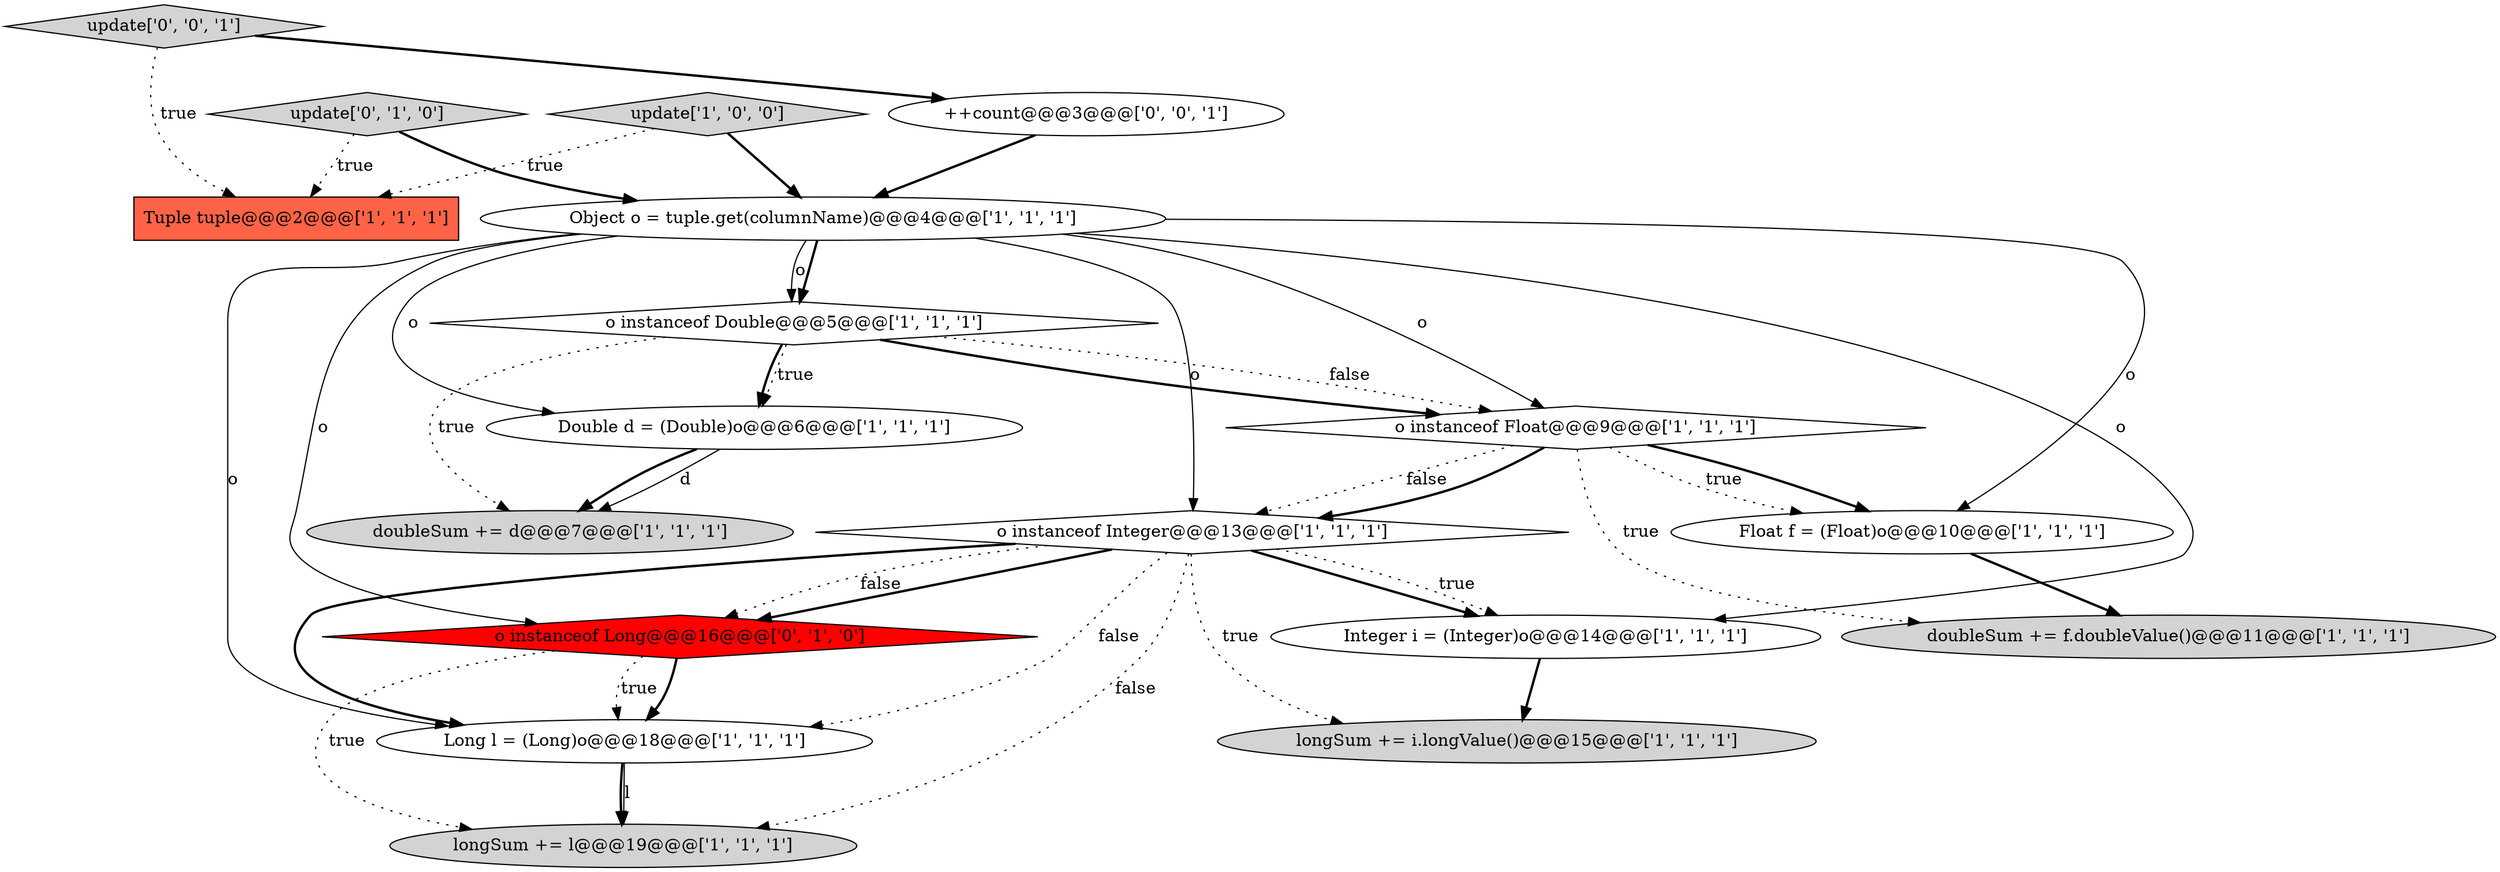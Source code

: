 digraph {
2 [style = filled, label = "o instanceof Float@@@9@@@['1', '1', '1']", fillcolor = white, shape = diamond image = "AAA0AAABBB1BBB"];
16 [style = filled, label = "++count@@@3@@@['0', '0', '1']", fillcolor = white, shape = ellipse image = "AAA0AAABBB3BBB"];
17 [style = filled, label = "update['0', '0', '1']", fillcolor = lightgray, shape = diamond image = "AAA0AAABBB3BBB"];
11 [style = filled, label = "Long l = (Long)o@@@18@@@['1', '1', '1']", fillcolor = white, shape = ellipse image = "AAA0AAABBB1BBB"];
10 [style = filled, label = "longSum += l@@@19@@@['1', '1', '1']", fillcolor = lightgray, shape = ellipse image = "AAA0AAABBB1BBB"];
12 [style = filled, label = "Tuple tuple@@@2@@@['1', '1', '1']", fillcolor = tomato, shape = box image = "AAA0AAABBB1BBB"];
13 [style = filled, label = "o instanceof Double@@@5@@@['1', '1', '1']", fillcolor = white, shape = diamond image = "AAA0AAABBB1BBB"];
14 [style = filled, label = "update['0', '1', '0']", fillcolor = lightgray, shape = diamond image = "AAA0AAABBB2BBB"];
0 [style = filled, label = "doubleSum += d@@@7@@@['1', '1', '1']", fillcolor = lightgray, shape = ellipse image = "AAA0AAABBB1BBB"];
6 [style = filled, label = "Double d = (Double)o@@@6@@@['1', '1', '1']", fillcolor = white, shape = ellipse image = "AAA0AAABBB1BBB"];
5 [style = filled, label = "Object o = tuple.get(columnName)@@@4@@@['1', '1', '1']", fillcolor = white, shape = ellipse image = "AAA0AAABBB1BBB"];
7 [style = filled, label = "o instanceof Integer@@@13@@@['1', '1', '1']", fillcolor = white, shape = diamond image = "AAA0AAABBB1BBB"];
4 [style = filled, label = "Float f = (Float)o@@@10@@@['1', '1', '1']", fillcolor = white, shape = ellipse image = "AAA0AAABBB1BBB"];
3 [style = filled, label = "Integer i = (Integer)o@@@14@@@['1', '1', '1']", fillcolor = white, shape = ellipse image = "AAA0AAABBB1BBB"];
8 [style = filled, label = "update['1', '0', '0']", fillcolor = lightgray, shape = diamond image = "AAA0AAABBB1BBB"];
15 [style = filled, label = "o instanceof Long@@@16@@@['0', '1', '0']", fillcolor = red, shape = diamond image = "AAA1AAABBB2BBB"];
1 [style = filled, label = "longSum += i.longValue()@@@15@@@['1', '1', '1']", fillcolor = lightgray, shape = ellipse image = "AAA0AAABBB1BBB"];
9 [style = filled, label = "doubleSum += f.doubleValue()@@@11@@@['1', '1', '1']", fillcolor = lightgray, shape = ellipse image = "AAA0AAABBB1BBB"];
13->6 [style = dotted, label="true"];
4->9 [style = bold, label=""];
7->11 [style = bold, label=""];
14->12 [style = dotted, label="true"];
3->1 [style = bold, label=""];
5->3 [style = solid, label="o"];
13->2 [style = dotted, label="false"];
14->5 [style = bold, label=""];
15->10 [style = dotted, label="true"];
5->15 [style = solid, label="o"];
6->0 [style = bold, label=""];
7->11 [style = dotted, label="false"];
11->10 [style = solid, label="l"];
2->4 [style = bold, label=""];
7->3 [style = bold, label=""];
5->6 [style = solid, label="o"];
2->7 [style = dotted, label="false"];
5->7 [style = solid, label="o"];
2->9 [style = dotted, label="true"];
15->11 [style = bold, label=""];
5->11 [style = solid, label="o"];
8->5 [style = bold, label=""];
8->12 [style = dotted, label="true"];
17->12 [style = dotted, label="true"];
13->0 [style = dotted, label="true"];
5->2 [style = solid, label="o"];
11->10 [style = bold, label=""];
7->3 [style = dotted, label="true"];
5->13 [style = bold, label=""];
5->13 [style = solid, label="o"];
2->4 [style = dotted, label="true"];
13->2 [style = bold, label=""];
15->11 [style = dotted, label="true"];
16->5 [style = bold, label=""];
7->10 [style = dotted, label="false"];
7->15 [style = bold, label=""];
2->7 [style = bold, label=""];
13->6 [style = bold, label=""];
7->1 [style = dotted, label="true"];
5->4 [style = solid, label="o"];
7->15 [style = dotted, label="false"];
17->16 [style = bold, label=""];
6->0 [style = solid, label="d"];
}
